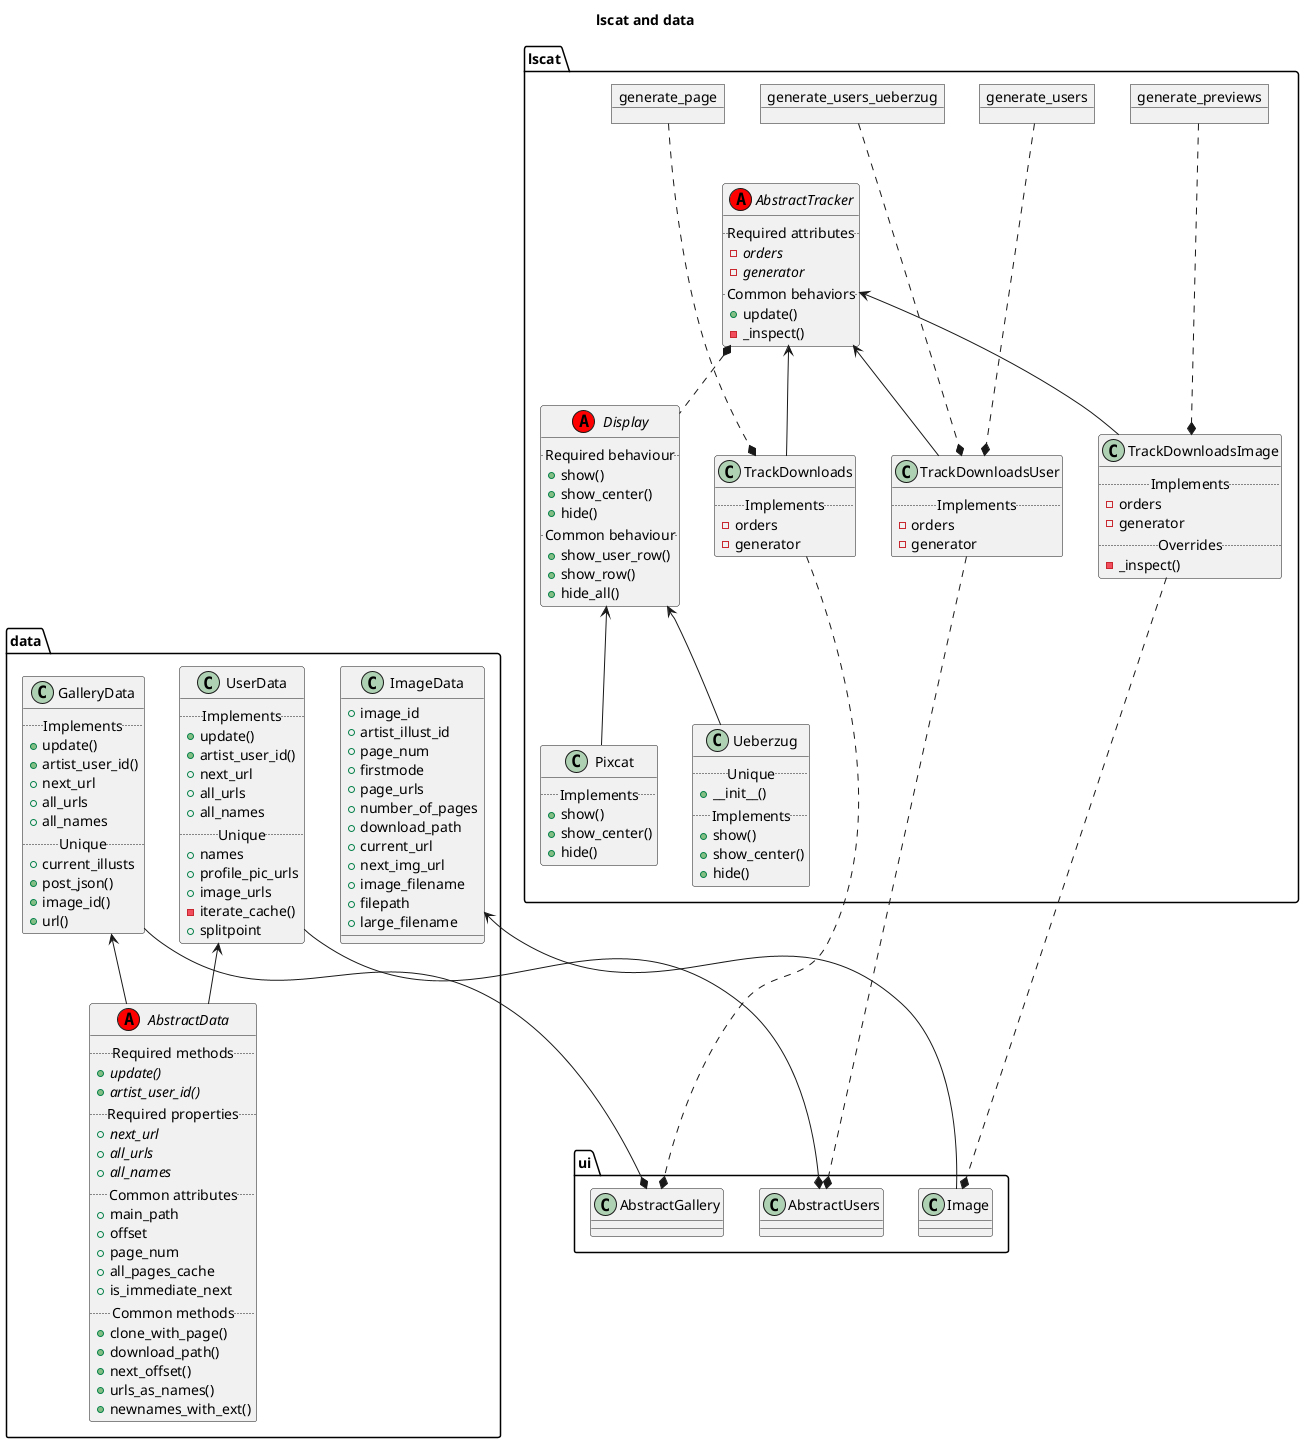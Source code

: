@startuml

title lscat and data


abstract class lscat.Display <<(A, red)>>{
    ..Required behaviour..
    +show()
    +show_center()
    +hide()
    ..Common behaviour..
    +show_user_row()
    +show_row()
    +hide_all()
}

class lscat.Pixcat {
    ..Implements..
    +show()
    +show_center()
    +hide()
}

class lscat.Ueberzug {
    ..Unique..
    +__init__()
    ..Implements..
    +show()
    +show_center()
    +hide()
}

lscat.Display <-- lscat.Pixcat
lscat.Display <-- lscat.Ueberzug


abstract class lscat.AbstractTracker <<(A, red)>>{
    ..Required attributes..
    - {abstract} orders
    - {abstract} generator
    ..Common behaviors..
    +update()
    -_inspect()
}
class lscat.TrackDownloads {
    ..Implements..
    - orders
    - generator
}
class lscat.TrackDownloadsUser {
    ..Implements..
    - orders
    - generator
}
class lscat.TrackDownloadsImage {
    ..Implements..
    - orders
    - generator
    ..Overrides..
    -_inspect()
}

lscat.AbstractTracker <-- lscat.TrackDownloadsUser
lscat.AbstractTracker <-- lscat.TrackDownloads
lscat.AbstractTracker <-- lscat.TrackDownloadsImage
lscat.AbstractTracker *.. lscat.Display

ui.AbstractUsers *.up.. lscat.TrackDownloadsUser
ui.AbstractGallery *.up.. lscat.TrackDownloads
ui.Image *.up.. lscat.TrackDownloadsImage


package lscat {
    object generate_page
    object generate_users
    object generate_users_ueberzug
    object generate_previews
}

generate_users ...* lscat.TrackDownloadsUser
generate_users_ueberzug ...* lscat.TrackDownloadsUser
generate_page ...* lscat.TrackDownloads
generate_previews ...* lscat.TrackDownloadsImage



abstract class data.AbstractData <<(A, red)>>{
    ..Required methods..
    +{abstract}update()
    +{abstract}artist_user_id()
    ..Required properties..
    +{abstract} next_url
    +{abstract} all_urls
    +{abstract} all_names
    ..Common attributes..
    +main_path
    +offset
    +page_num
    +all_pages_cache
    +is_immediate_next
    ..Common methods..
    +clone_with_page()
    +download_path()
    +next_offset()
    +urls_as_names()
    +newnames_with_ext()
}
class data.GalleryData {
    ..Implements..
    +update()
    +artist_user_id()
    + next_url
    + all_urls
    + all_names
    ..Unique..
    + current_illusts
    +post_json()
    +image_id()
    +url()
}

class data.UserData {
    ..Implements..
    +update()
    +artist_user_id()
    + next_url
    + all_urls
    + all_names
    ..Unique..
    + names
    + profile_pic_urls
    + image_urls
    -iterate_cache()
    + splitpoint
}

class data.ImageData {
    + image_id
    + artist_illust_id
    + page_num
    + firstmode
    + page_urls
    + number_of_pages
    + download_path
    + current_url
    + next_img_url
    + image_filename
    + filepath
    + large_filename
}

data.GalleryData -down-* ui.AbstractGallery
data.ImageData <-up- ui.Image
data.UserData -down-* ui.AbstractUsers

data.GalleryData <-- data.AbstractData
data.UserData <-- data.AbstractData

@enduml
